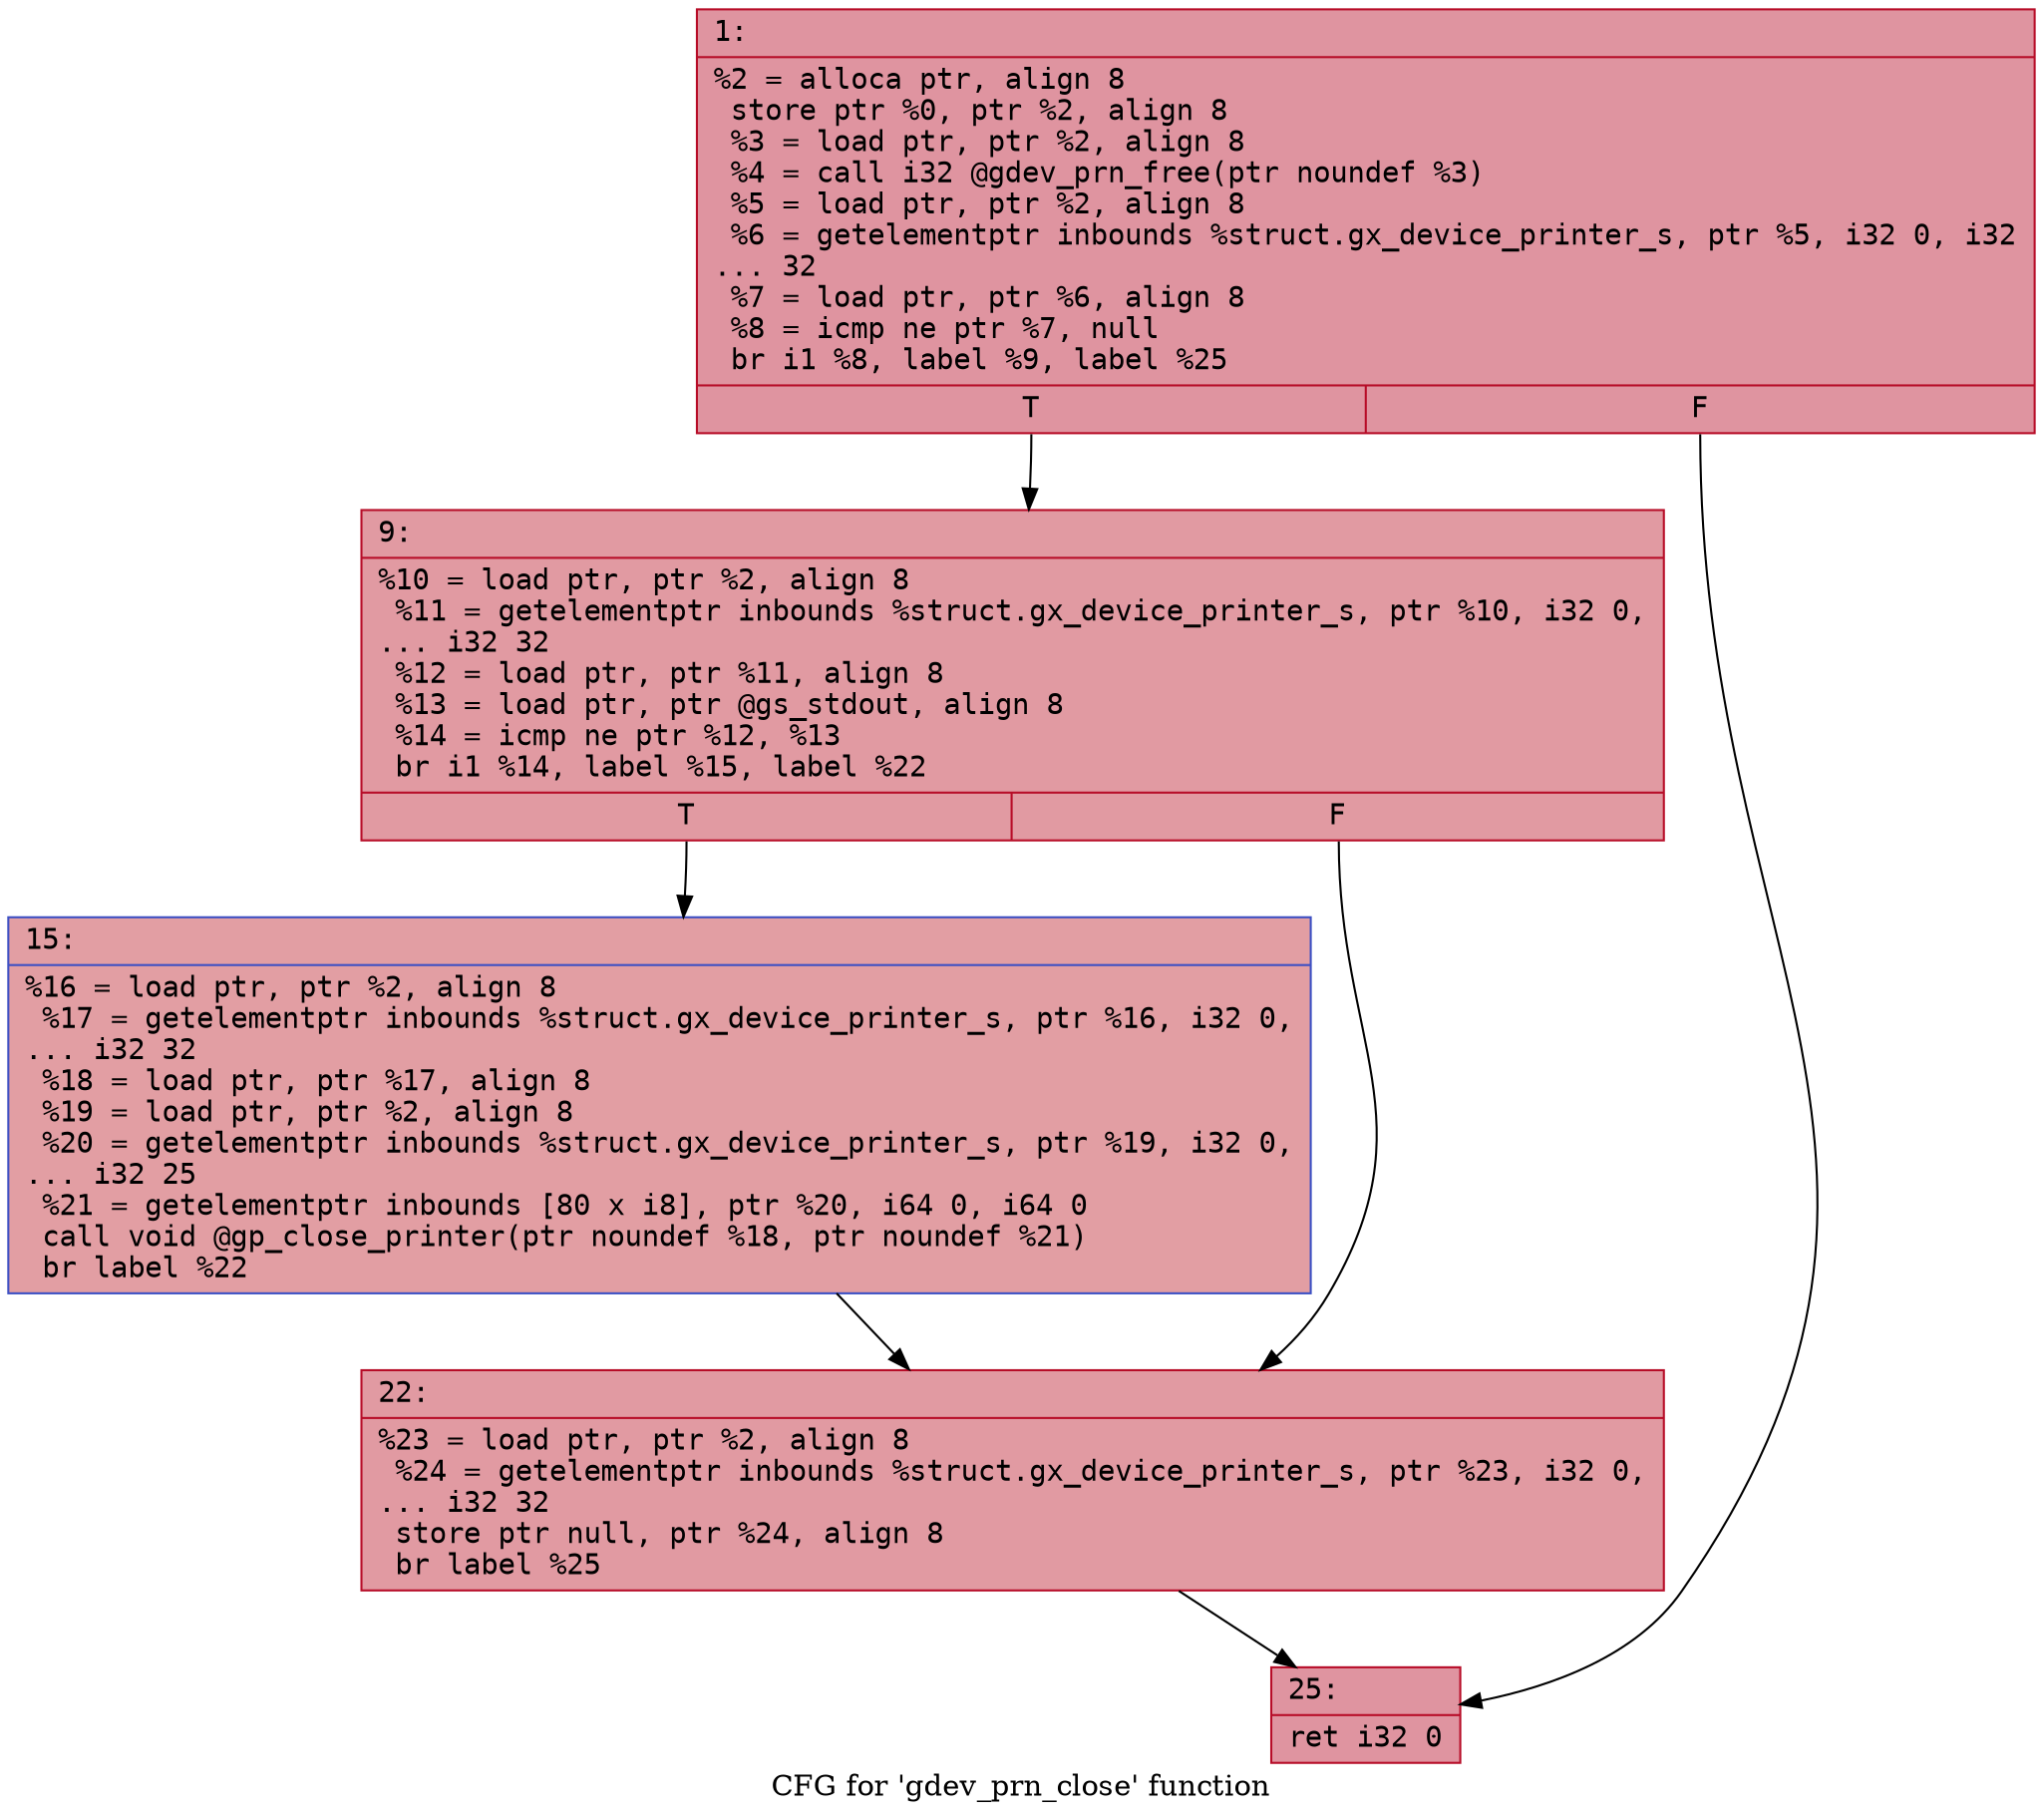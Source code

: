 digraph "CFG for 'gdev_prn_close' function" {
	label="CFG for 'gdev_prn_close' function";

	Node0x600001406ad0 [shape=record,color="#b70d28ff", style=filled, fillcolor="#b70d2870" fontname="Courier",label="{1:\l|  %2 = alloca ptr, align 8\l  store ptr %0, ptr %2, align 8\l  %3 = load ptr, ptr %2, align 8\l  %4 = call i32 @gdev_prn_free(ptr noundef %3)\l  %5 = load ptr, ptr %2, align 8\l  %6 = getelementptr inbounds %struct.gx_device_printer_s, ptr %5, i32 0, i32\l... 32\l  %7 = load ptr, ptr %6, align 8\l  %8 = icmp ne ptr %7, null\l  br i1 %8, label %9, label %25\l|{<s0>T|<s1>F}}"];
	Node0x600001406ad0:s0 -> Node0x600001406b20[tooltip="1 -> 9\nProbability 62.50%" ];
	Node0x600001406ad0:s1 -> Node0x600001406c10[tooltip="1 -> 25\nProbability 37.50%" ];
	Node0x600001406b20 [shape=record,color="#b70d28ff", style=filled, fillcolor="#bb1b2c70" fontname="Courier",label="{9:\l|  %10 = load ptr, ptr %2, align 8\l  %11 = getelementptr inbounds %struct.gx_device_printer_s, ptr %10, i32 0,\l... i32 32\l  %12 = load ptr, ptr %11, align 8\l  %13 = load ptr, ptr @gs_stdout, align 8\l  %14 = icmp ne ptr %12, %13\l  br i1 %14, label %15, label %22\l|{<s0>T|<s1>F}}"];
	Node0x600001406b20:s0 -> Node0x600001406b70[tooltip="9 -> 15\nProbability 62.50%" ];
	Node0x600001406b20:s1 -> Node0x600001406bc0[tooltip="9 -> 22\nProbability 37.50%" ];
	Node0x600001406b70 [shape=record,color="#3d50c3ff", style=filled, fillcolor="#be242e70" fontname="Courier",label="{15:\l|  %16 = load ptr, ptr %2, align 8\l  %17 = getelementptr inbounds %struct.gx_device_printer_s, ptr %16, i32 0,\l... i32 32\l  %18 = load ptr, ptr %17, align 8\l  %19 = load ptr, ptr %2, align 8\l  %20 = getelementptr inbounds %struct.gx_device_printer_s, ptr %19, i32 0,\l... i32 25\l  %21 = getelementptr inbounds [80 x i8], ptr %20, i64 0, i64 0\l  call void @gp_close_printer(ptr noundef %18, ptr noundef %21)\l  br label %22\l}"];
	Node0x600001406b70 -> Node0x600001406bc0[tooltip="15 -> 22\nProbability 100.00%" ];
	Node0x600001406bc0 [shape=record,color="#b70d28ff", style=filled, fillcolor="#bb1b2c70" fontname="Courier",label="{22:\l|  %23 = load ptr, ptr %2, align 8\l  %24 = getelementptr inbounds %struct.gx_device_printer_s, ptr %23, i32 0,\l... i32 32\l  store ptr null, ptr %24, align 8\l  br label %25\l}"];
	Node0x600001406bc0 -> Node0x600001406c10[tooltip="22 -> 25\nProbability 100.00%" ];
	Node0x600001406c10 [shape=record,color="#b70d28ff", style=filled, fillcolor="#b70d2870" fontname="Courier",label="{25:\l|  ret i32 0\l}"];
}
